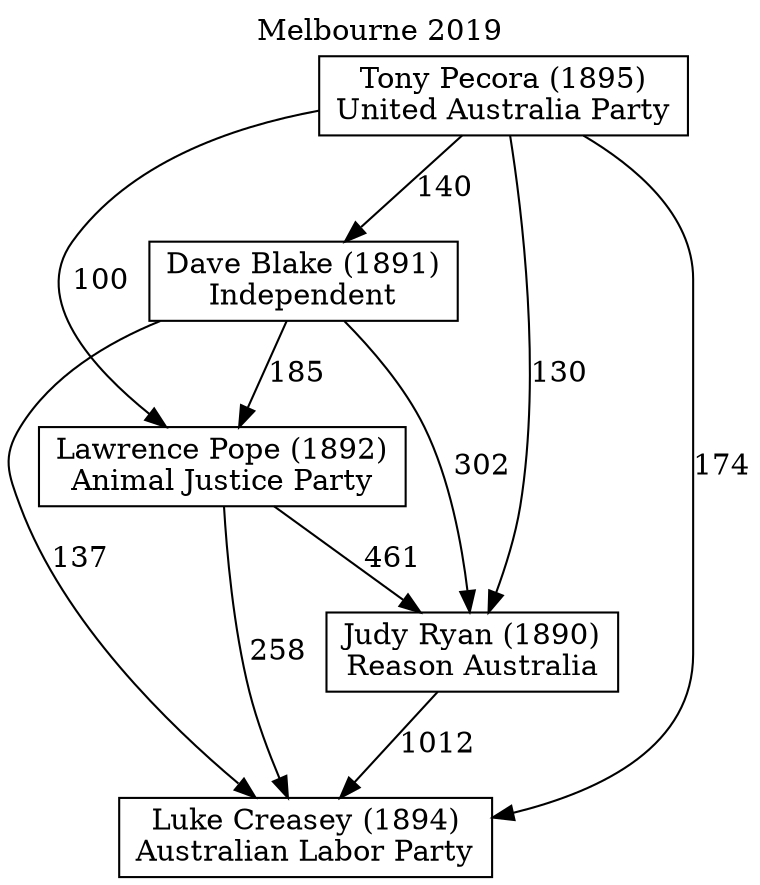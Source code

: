 // House preference flow
digraph "Luke Creasey (1894)_Melbourne_2019" {
	graph [label="Melbourne 2019" labelloc=t mclimit=10]
	node [shape=box]
	"Dave Blake (1891)" [label="Dave Blake (1891)
Independent"]
	"Judy Ryan (1890)" [label="Judy Ryan (1890)
Reason Australia"]
	"Lawrence Pope (1892)" [label="Lawrence Pope (1892)
Animal Justice Party"]
	"Luke Creasey (1894)" [label="Luke Creasey (1894)
Australian Labor Party"]
	"Tony Pecora (1895)" [label="Tony Pecora (1895)
United Australia Party"]
	"Dave Blake (1891)" -> "Judy Ryan (1890)" [label=302]
	"Dave Blake (1891)" -> "Lawrence Pope (1892)" [label=185]
	"Dave Blake (1891)" -> "Luke Creasey (1894)" [label=137]
	"Judy Ryan (1890)" -> "Luke Creasey (1894)" [label=1012]
	"Lawrence Pope (1892)" -> "Judy Ryan (1890)" [label=461]
	"Lawrence Pope (1892)" -> "Luke Creasey (1894)" [label=258]
	"Tony Pecora (1895)" -> "Dave Blake (1891)" [label=140]
	"Tony Pecora (1895)" -> "Judy Ryan (1890)" [label=130]
	"Tony Pecora (1895)" -> "Lawrence Pope (1892)" [label=100]
	"Tony Pecora (1895)" -> "Luke Creasey (1894)" [label=174]
}
